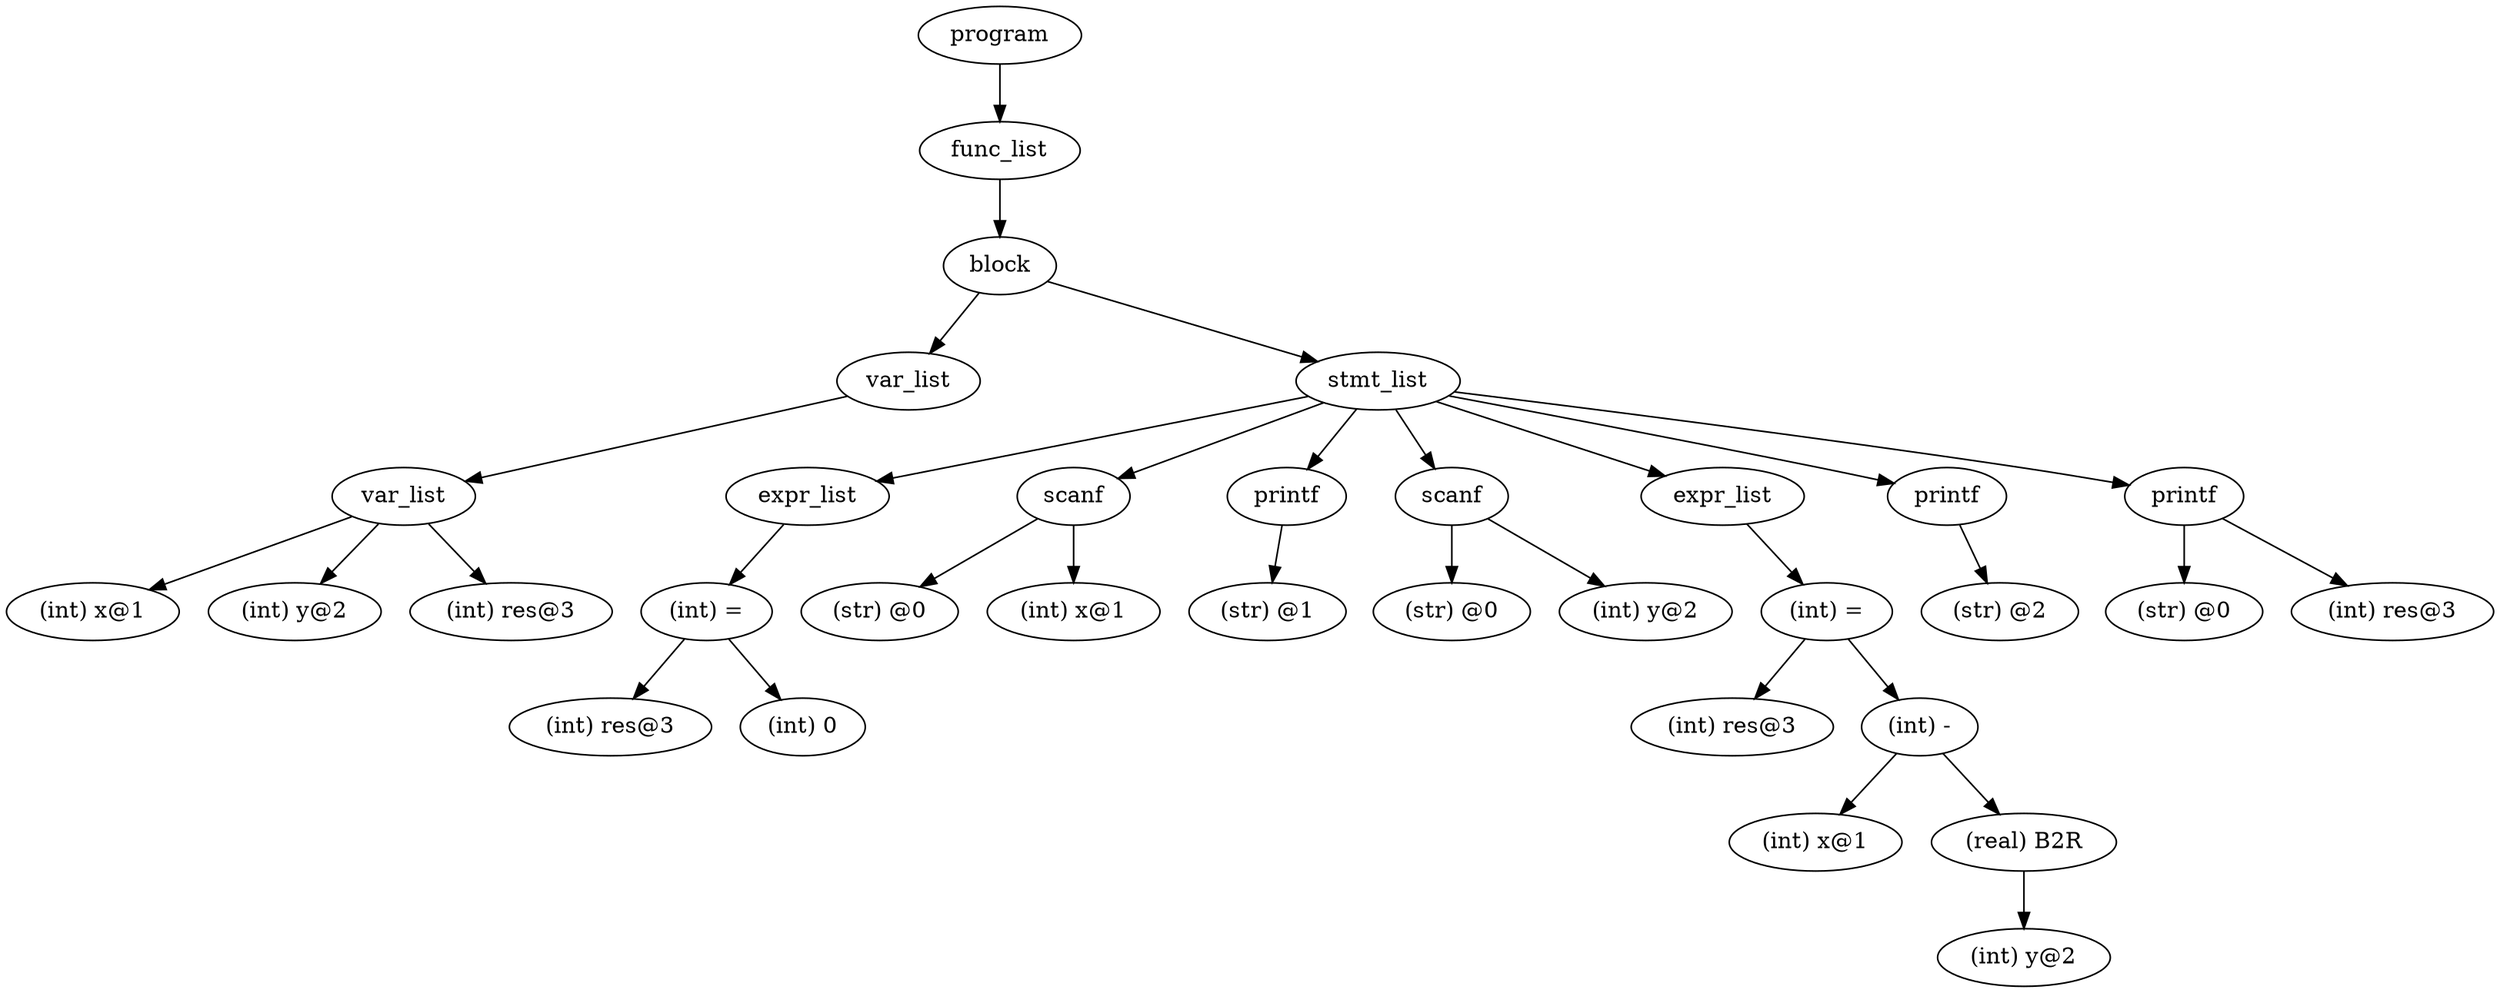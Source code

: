 digraph {
graph [ordering="out"];
node0[label="program"];
node1[label="func_list"];
node2[label="block"];
node3[label="var_list"];
node4[label="var_list"];
node5[label="(int) x@1"];
node4 -> node5;
node6[label="(int) y@2"];
node4 -> node6;
node7[label="(int) res@3"];
node4 -> node7;
node3 -> node4;
node2 -> node3;
node8[label="stmt_list"];
node9[label="expr_list"];
node10[label="(int) ="];
node11[label="(int) res@3"];
node10 -> node11;
node12[label="(int) 0"];
node10 -> node12;
node9 -> node10;
node8 -> node9;
node13[label="scanf"];
node14[label="(str) @0"];
node13 -> node14;
node15[label="(int) x@1"];
node13 -> node15;
node8 -> node13;
node16[label="printf"];
node17[label="(str) @1"];
node16 -> node17;
node8 -> node16;
node18[label="scanf"];
node19[label="(str) @0"];
node18 -> node19;
node20[label="(int) y@2"];
node18 -> node20;
node8 -> node18;
node21[label="expr_list"];
node22[label="(int) ="];
node23[label="(int) res@3"];
node22 -> node23;
node24[label="(int) -"];
node25[label="(int) x@1"];
node24 -> node25;
node26[label="(real) B2R"];
node27[label="(int) y@2"];
node26 -> node27;
node24 -> node26;
node22 -> node24;
node21 -> node22;
node8 -> node21;
node28[label="printf"];
node29[label="(str) @2"];
node28 -> node29;
node8 -> node28;
node30[label="printf"];
node31[label="(str) @0"];
node30 -> node31;
node32[label="(int) res@3"];
node30 -> node32;
node8 -> node30;
node2 -> node8;
node1 -> node2;
node0 -> node1;
}
